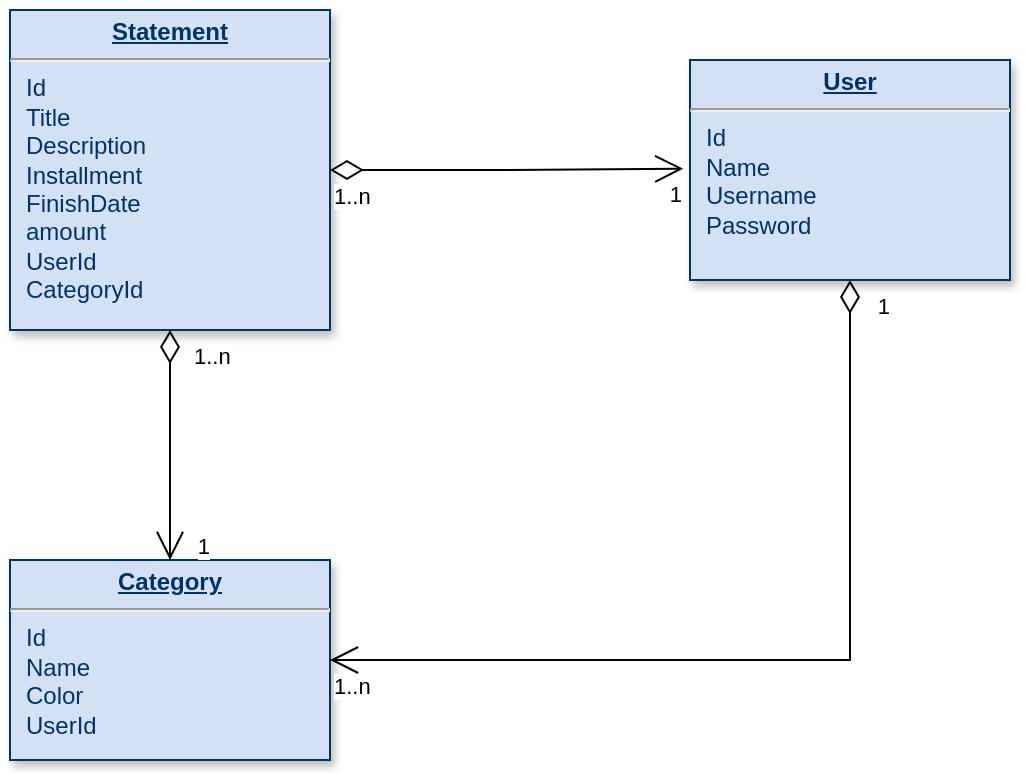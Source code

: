<mxfile>
    <diagram name="Page-1" id="efa7a0a1-bf9b-a30e-e6df-94a7791c09e9">
        <mxGraphModel dx="947" dy="467" grid="1" gridSize="10" guides="1" tooltips="1" connect="1" arrows="1" fold="1" page="1" pageScale="1" pageWidth="826" pageHeight="1169" background="none" math="0" shadow="0">
            <root>
                <mxCell id="0"/>
                <mxCell id="1" parent="0"/>
                <mxCell id="25" value="&lt;p style=&quot;margin: 0px ; margin-top: 4px ; text-align: center ; text-decoration: underline&quot;&gt;&lt;strong&gt;Statement&lt;/strong&gt;&lt;/p&gt;&lt;hr&gt;&lt;p style=&quot;margin: 0px ; margin-left: 8px&quot;&gt;Id&lt;/p&gt;&lt;p style=&quot;margin: 0px ; margin-left: 8px&quot;&gt;Title&lt;/p&gt;&lt;p style=&quot;margin: 0px ; margin-left: 8px&quot;&gt;Description&lt;/p&gt;&lt;p style=&quot;margin: 0px ; margin-left: 8px&quot;&gt;Installment&lt;br&gt;&lt;/p&gt;&lt;p style=&quot;margin: 0px ; margin-left: 8px&quot;&gt;FinishDate&lt;/p&gt;&lt;p style=&quot;margin: 0px ; margin-left: 8px&quot;&gt;amount&lt;/p&gt;&lt;p style=&quot;margin: 0px ; margin-left: 8px&quot;&gt;UserId&lt;br&gt;&lt;/p&gt;&lt;p style=&quot;margin: 0px ; margin-left: 8px&quot;&gt;CategoryId&lt;/p&gt;&lt;p style=&quot;margin: 0px ; margin-left: 8px&quot;&gt;&lt;br&gt;&lt;/p&gt;" style="verticalAlign=top;align=left;overflow=fill;fontSize=12;fontFamily=Helvetica;html=1;strokeColor=#003366;shadow=1;fillColor=#D4E1F5;fontColor=#003366" parent="1" vertex="1">
                    <mxGeometry x="30.0" y="35.0" width="160" height="160" as="geometry"/>
                </mxCell>
                <mxCell id="VTtbnAWkJCNSFiqAv2Yu-118" value="&lt;p style=&quot;margin: 0px ; margin-top: 4px ; text-align: center ; text-decoration: underline&quot;&gt;&lt;b&gt;User&lt;/b&gt;&lt;/p&gt;&lt;hr&gt;&lt;p style=&quot;margin: 0px ; margin-left: 8px&quot;&gt;Id&lt;/p&gt;&lt;p style=&quot;margin: 0px ; margin-left: 8px&quot;&gt;Name&lt;/p&gt;&lt;p style=&quot;margin: 0px ; margin-left: 8px&quot;&gt;Username&lt;/p&gt;&lt;p style=&quot;margin: 0px ; margin-left: 8px&quot;&gt;Password&lt;/p&gt;&lt;p style=&quot;margin: 0px ; margin-left: 8px&quot;&gt;&lt;br&gt;&lt;/p&gt;&lt;p style=&quot;margin: 0px ; margin-left: 8px&quot;&gt;&lt;br&gt;&lt;/p&gt;" style="verticalAlign=top;align=left;overflow=fill;fontSize=12;fontFamily=Helvetica;html=1;strokeColor=#003366;shadow=1;fillColor=#D4E1F5;fontColor=#003366" parent="1" vertex="1">
                    <mxGeometry x="370" y="60" width="160" height="110" as="geometry"/>
                </mxCell>
                <mxCell id="VTtbnAWkJCNSFiqAv2Yu-119" value="&lt;p style=&quot;margin: 0px ; margin-top: 4px ; text-align: center ; text-decoration: underline&quot;&gt;&lt;b&gt;Category&lt;/b&gt;&lt;/p&gt;&lt;hr&gt;&lt;p style=&quot;margin: 0px ; margin-left: 8px&quot;&gt;Id&lt;/p&gt;&lt;p style=&quot;margin: 0px ; margin-left: 8px&quot;&gt;Name&lt;/p&gt;&lt;p style=&quot;margin: 0px ; margin-left: 8px&quot;&gt;Color&lt;/p&gt;&lt;p style=&quot;margin: 0px ; margin-left: 8px&quot;&gt;UserId&lt;/p&gt;&lt;p style=&quot;margin: 0px ; margin-left: 8px&quot;&gt;&lt;br&gt;&lt;/p&gt;&lt;p style=&quot;margin: 0px ; margin-left: 8px&quot;&gt;&lt;br&gt;&lt;/p&gt;" style="verticalAlign=top;align=left;overflow=fill;fontSize=12;fontFamily=Helvetica;html=1;strokeColor=#003366;shadow=1;fillColor=#D4E1F5;fontColor=#003366" parent="1" vertex="1">
                    <mxGeometry x="30" y="310" width="160" height="100" as="geometry"/>
                </mxCell>
                <mxCell id="VTtbnAWkJCNSFiqAv2Yu-132" value="" style="endArrow=open;html=1;endSize=12;startArrow=diamondThin;startSize=14;startFill=0;edgeStyle=orthogonalEdgeStyle;rounded=0;exitX=1;exitY=0.5;exitDx=0;exitDy=0;entryX=-0.021;entryY=0.494;entryDx=0;entryDy=0;entryPerimeter=0;" parent="1" source="25" target="VTtbnAWkJCNSFiqAv2Yu-118" edge="1">
                    <mxGeometry relative="1" as="geometry">
                        <mxPoint x="200" y="114.71" as="sourcePoint"/>
                        <mxPoint x="360" y="114.71" as="targetPoint"/>
                    </mxGeometry>
                </mxCell>
                <mxCell id="VTtbnAWkJCNSFiqAv2Yu-133" value="1..n" style="edgeLabel;resizable=0;html=1;align=left;verticalAlign=top;" parent="VTtbnAWkJCNSFiqAv2Yu-132" connectable="0" vertex="1">
                    <mxGeometry x="-1" relative="1" as="geometry"/>
                </mxCell>
                <mxCell id="VTtbnAWkJCNSFiqAv2Yu-134" value="1" style="edgeLabel;resizable=0;html=1;align=right;verticalAlign=top;" parent="VTtbnAWkJCNSFiqAv2Yu-132" connectable="0" vertex="1">
                    <mxGeometry x="1" relative="1" as="geometry"/>
                </mxCell>
                <mxCell id="26" value="" style="endArrow=open;html=1;endSize=12;startArrow=diamondThin;startSize=14;startFill=0;edgeStyle=orthogonalEdgeStyle;rounded=0;exitX=0.5;exitY=1;exitDx=0;exitDy=0;entryX=0.5;entryY=0;entryDx=0;entryDy=0;" parent="1" source="25" target="VTtbnAWkJCNSFiqAv2Yu-119" edge="1">
                    <mxGeometry relative="1" as="geometry">
                        <mxPoint x="230" y="260.66" as="sourcePoint"/>
                        <mxPoint x="406.64" y="260" as="targetPoint"/>
                    </mxGeometry>
                </mxCell>
                <mxCell id="27" value="1..n" style="edgeLabel;resizable=0;html=1;align=left;verticalAlign=top;" parent="26" connectable="0" vertex="1">
                    <mxGeometry x="-1" relative="1" as="geometry">
                        <mxPoint x="10" as="offset"/>
                    </mxGeometry>
                </mxCell>
                <mxCell id="28" value="1" style="edgeLabel;resizable=0;html=1;align=right;verticalAlign=top;" parent="26" connectable="0" vertex="1">
                    <mxGeometry x="1" relative="1" as="geometry">
                        <mxPoint x="20" y="-20" as="offset"/>
                    </mxGeometry>
                </mxCell>
                <mxCell id="29" value="" style="endArrow=open;html=1;endSize=12;startArrow=diamondThin;startSize=14;startFill=0;edgeStyle=orthogonalEdgeStyle;rounded=0;exitX=0.5;exitY=1;exitDx=0;exitDy=0;entryX=1;entryY=0.5;entryDx=0;entryDy=0;" edge="1" parent="1" source="VTtbnAWkJCNSFiqAv2Yu-118" target="VTtbnAWkJCNSFiqAv2Yu-119">
                    <mxGeometry relative="1" as="geometry">
                        <mxPoint x="250" y="270.66" as="sourcePoint"/>
                        <mxPoint x="426.64" y="270" as="targetPoint"/>
                    </mxGeometry>
                </mxCell>
                <mxCell id="33" value="1..n" style="edgeLabel;resizable=0;html=1;align=left;verticalAlign=top;" connectable="0" vertex="1" parent="1">
                    <mxGeometry x="190" y="360" as="geometry"/>
                </mxCell>
                <mxCell id="34" value="1" style="edgeLabel;resizable=0;html=1;align=right;verticalAlign=top;" connectable="0" vertex="1" parent="1">
                    <mxGeometry x="470" y="170.0" as="geometry"/>
                </mxCell>
            </root>
        </mxGraphModel>
    </diagram>
</mxfile>